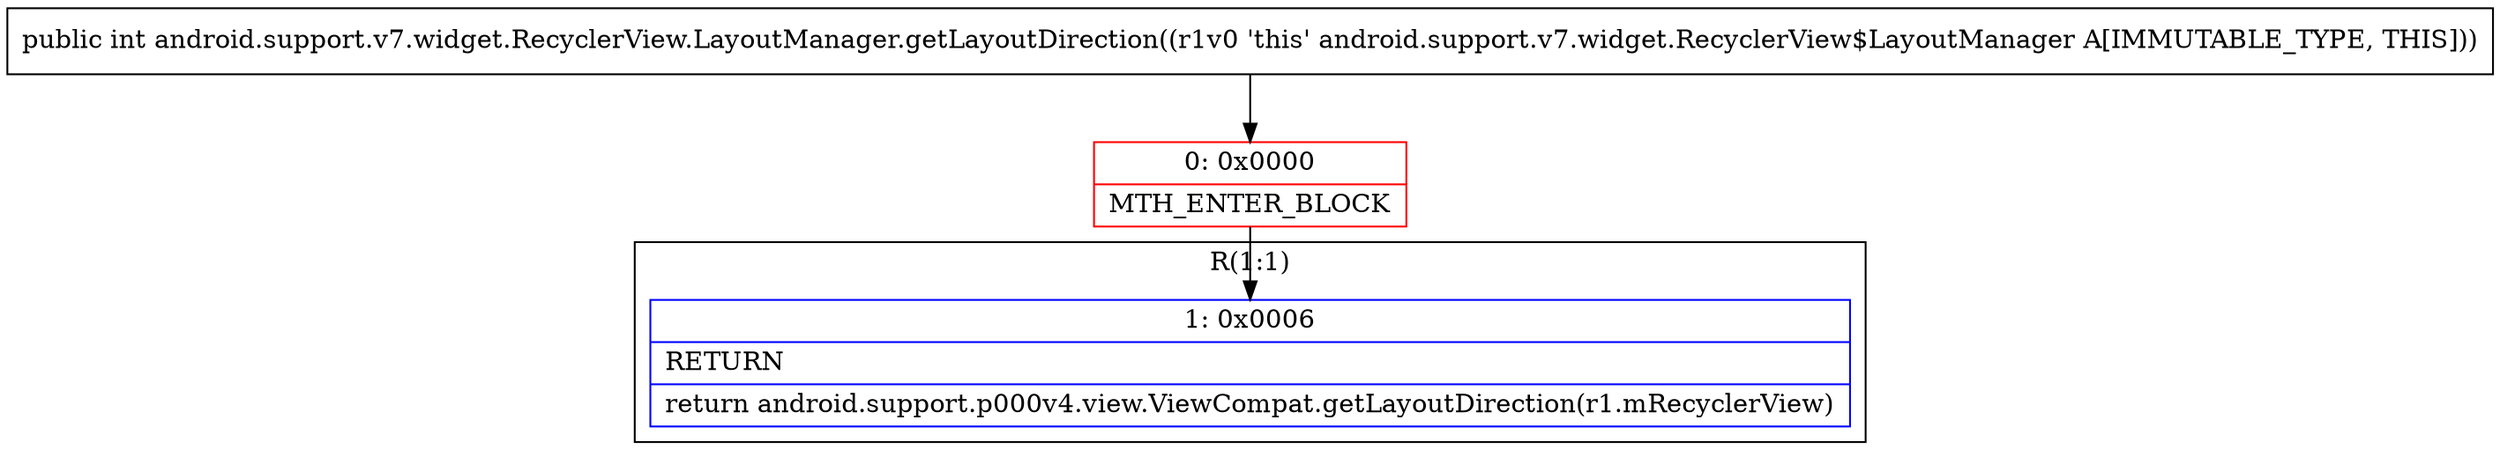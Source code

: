 digraph "CFG forandroid.support.v7.widget.RecyclerView.LayoutManager.getLayoutDirection()I" {
subgraph cluster_Region_1775846326 {
label = "R(1:1)";
node [shape=record,color=blue];
Node_1 [shape=record,label="{1\:\ 0x0006|RETURN\l|return android.support.p000v4.view.ViewCompat.getLayoutDirection(r1.mRecyclerView)\l}"];
}
Node_0 [shape=record,color=red,label="{0\:\ 0x0000|MTH_ENTER_BLOCK\l}"];
MethodNode[shape=record,label="{public int android.support.v7.widget.RecyclerView.LayoutManager.getLayoutDirection((r1v0 'this' android.support.v7.widget.RecyclerView$LayoutManager A[IMMUTABLE_TYPE, THIS])) }"];
MethodNode -> Node_0;
Node_0 -> Node_1;
}

